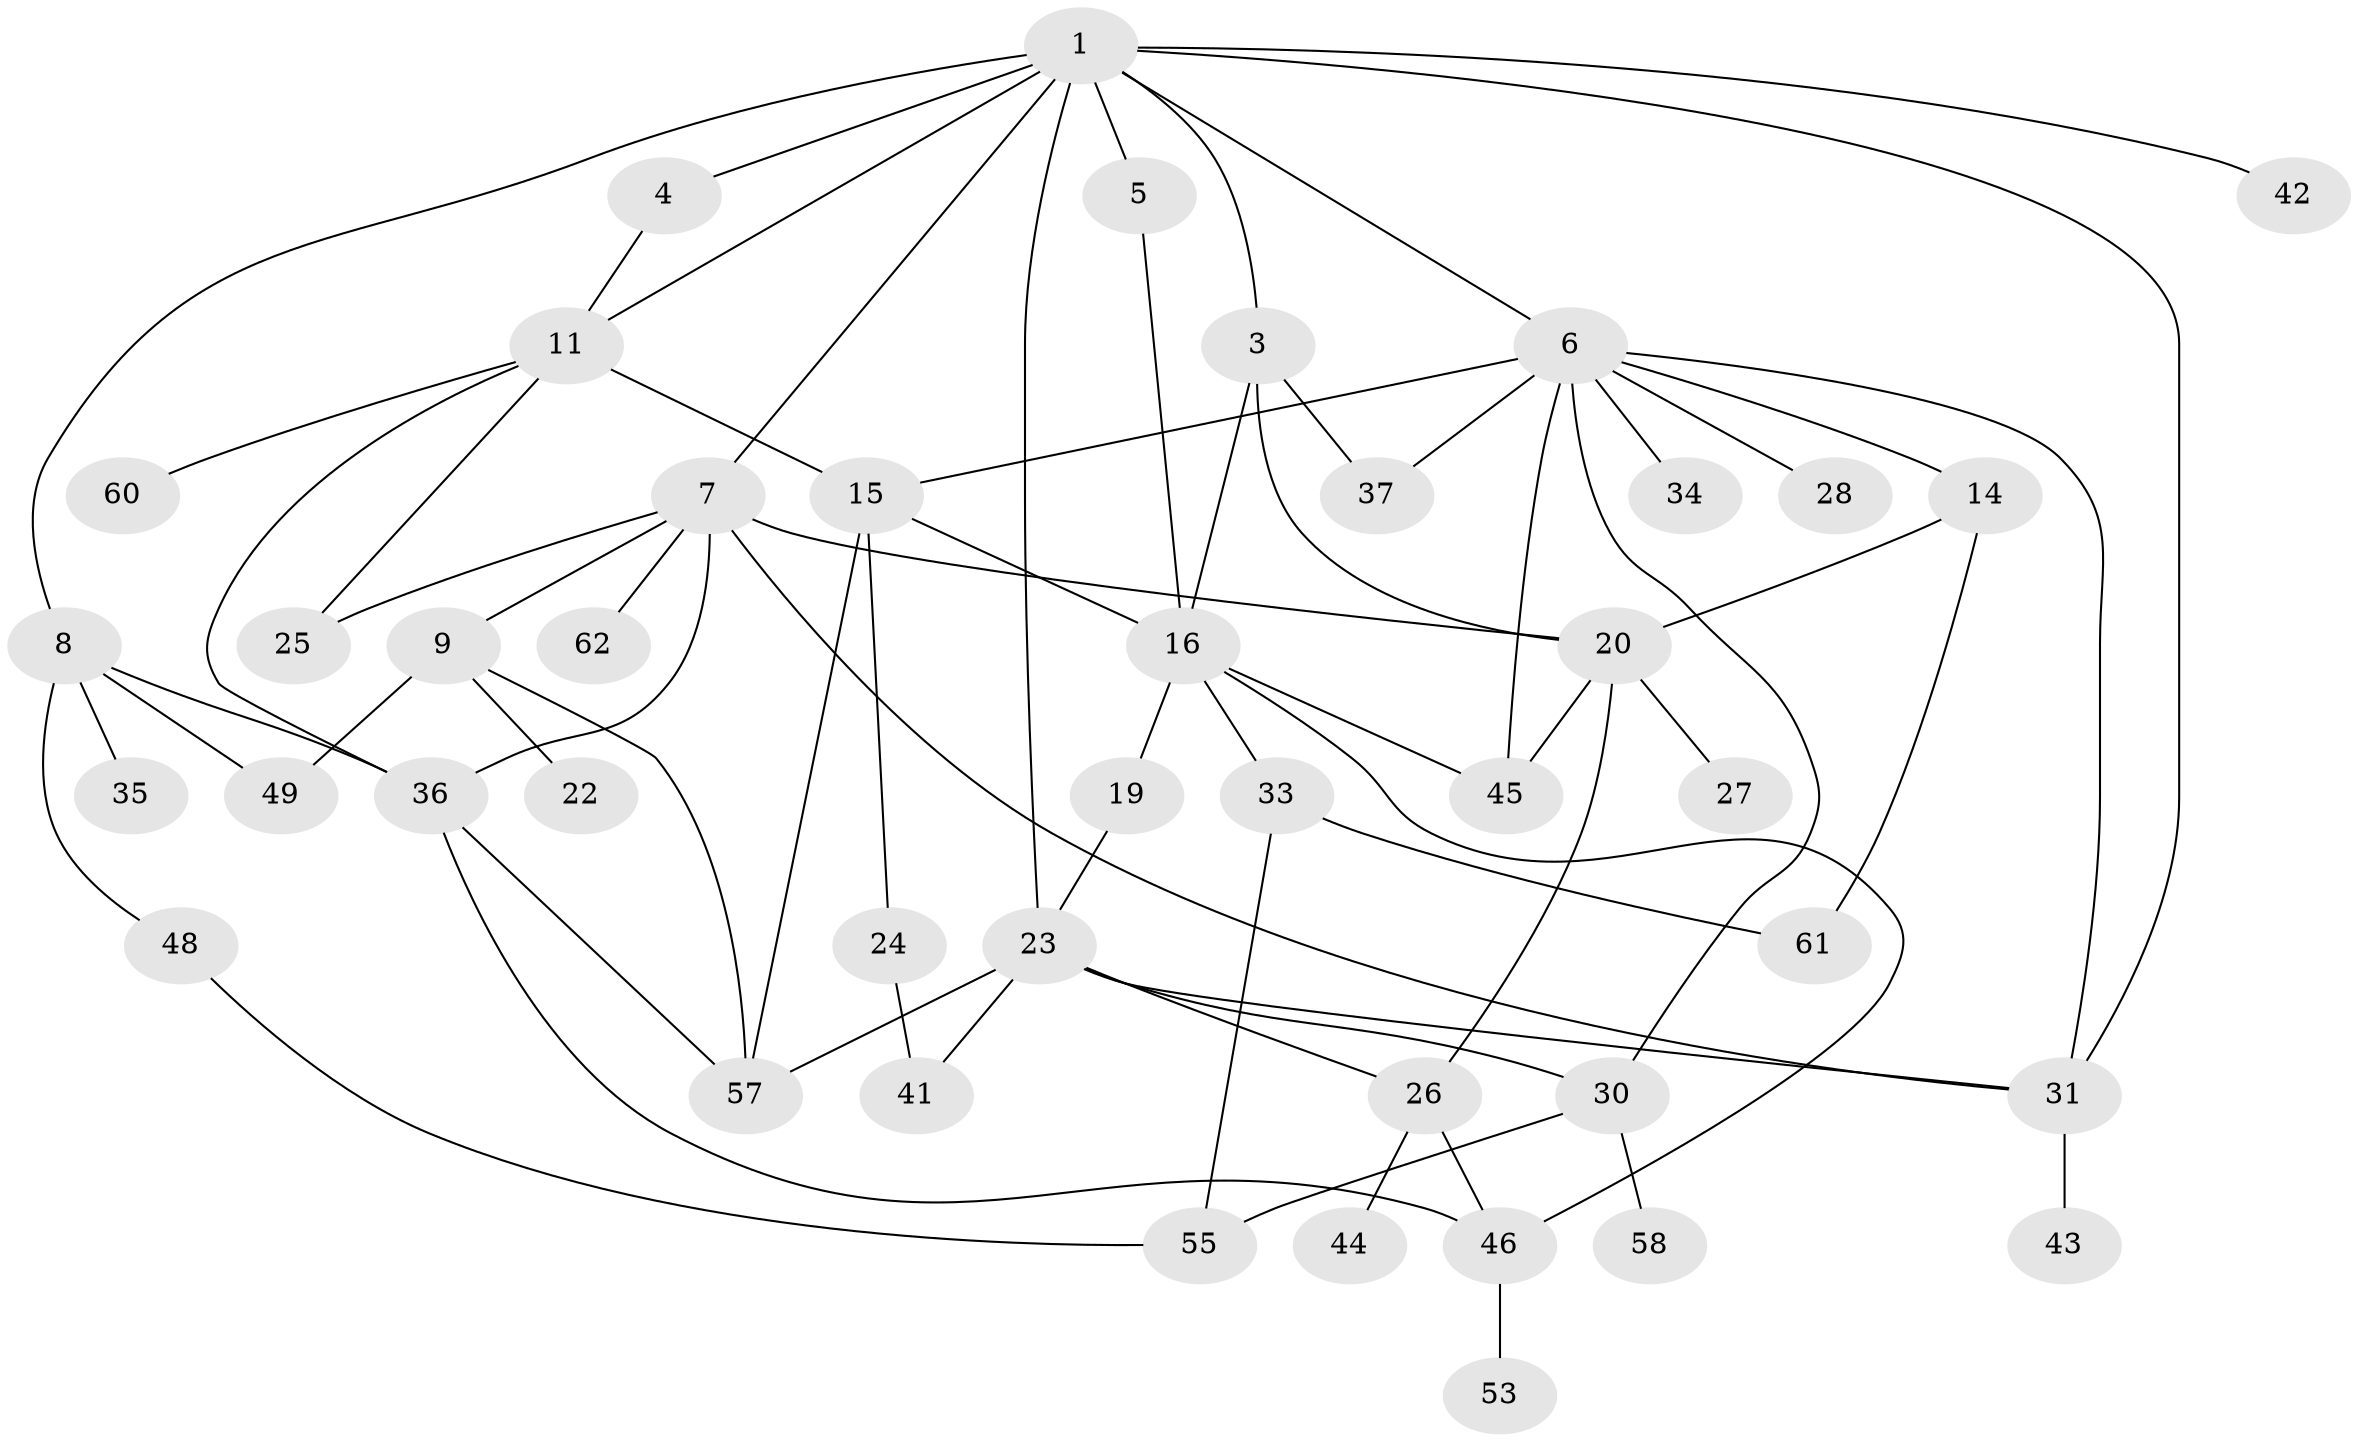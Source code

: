 // Generated by graph-tools (version 1.1) at 2025/23/03/03/25 07:23:31]
// undirected, 43 vertices, 70 edges
graph export_dot {
graph [start="1"]
  node [color=gray90,style=filled];
  1 [super="+2"];
  3 [super="+10"];
  4;
  5 [super="+13"];
  6 [super="+12"];
  7 [super="+21"];
  8 [super="+32"];
  9 [super="+39"];
  11 [super="+17"];
  14;
  15 [super="+50"];
  16 [super="+18"];
  19;
  20 [super="+38"];
  22;
  23 [super="+59"];
  24;
  25;
  26 [super="+29"];
  27;
  28;
  30 [super="+47"];
  31;
  33 [super="+40"];
  34 [super="+56"];
  35;
  36 [super="+54"];
  37;
  41;
  42;
  43;
  44;
  45;
  46 [super="+52"];
  48;
  49 [super="+51"];
  53;
  55;
  57;
  58;
  60;
  61;
  62;
  1 -- 4;
  1 -- 6;
  1 -- 7;
  1 -- 11;
  1 -- 42;
  1 -- 3;
  1 -- 5;
  1 -- 23;
  1 -- 8;
  1 -- 31;
  3 -- 37;
  3 -- 20;
  3 -- 16;
  4 -- 11;
  5 -- 16;
  6 -- 14;
  6 -- 34;
  6 -- 37;
  6 -- 45;
  6 -- 31;
  6 -- 15;
  6 -- 28;
  6 -- 30;
  7 -- 9;
  7 -- 20;
  7 -- 36;
  7 -- 25;
  7 -- 62;
  7 -- 31;
  8 -- 48;
  8 -- 49;
  8 -- 35;
  8 -- 36;
  9 -- 22;
  9 -- 57;
  9 -- 49;
  11 -- 15;
  11 -- 60;
  11 -- 25;
  11 -- 36;
  14 -- 61;
  14 -- 20;
  15 -- 24;
  15 -- 16;
  15 -- 57;
  16 -- 45;
  16 -- 33;
  16 -- 19;
  16 -- 46;
  19 -- 23;
  20 -- 27;
  20 -- 26;
  20 -- 45;
  23 -- 26;
  23 -- 57;
  23 -- 30;
  23 -- 41;
  23 -- 31;
  24 -- 41;
  26 -- 46;
  26 -- 44;
  30 -- 58;
  30 -- 55;
  31 -- 43;
  33 -- 55;
  33 -- 61;
  36 -- 57;
  36 -- 46;
  46 -- 53;
  48 -- 55;
}

